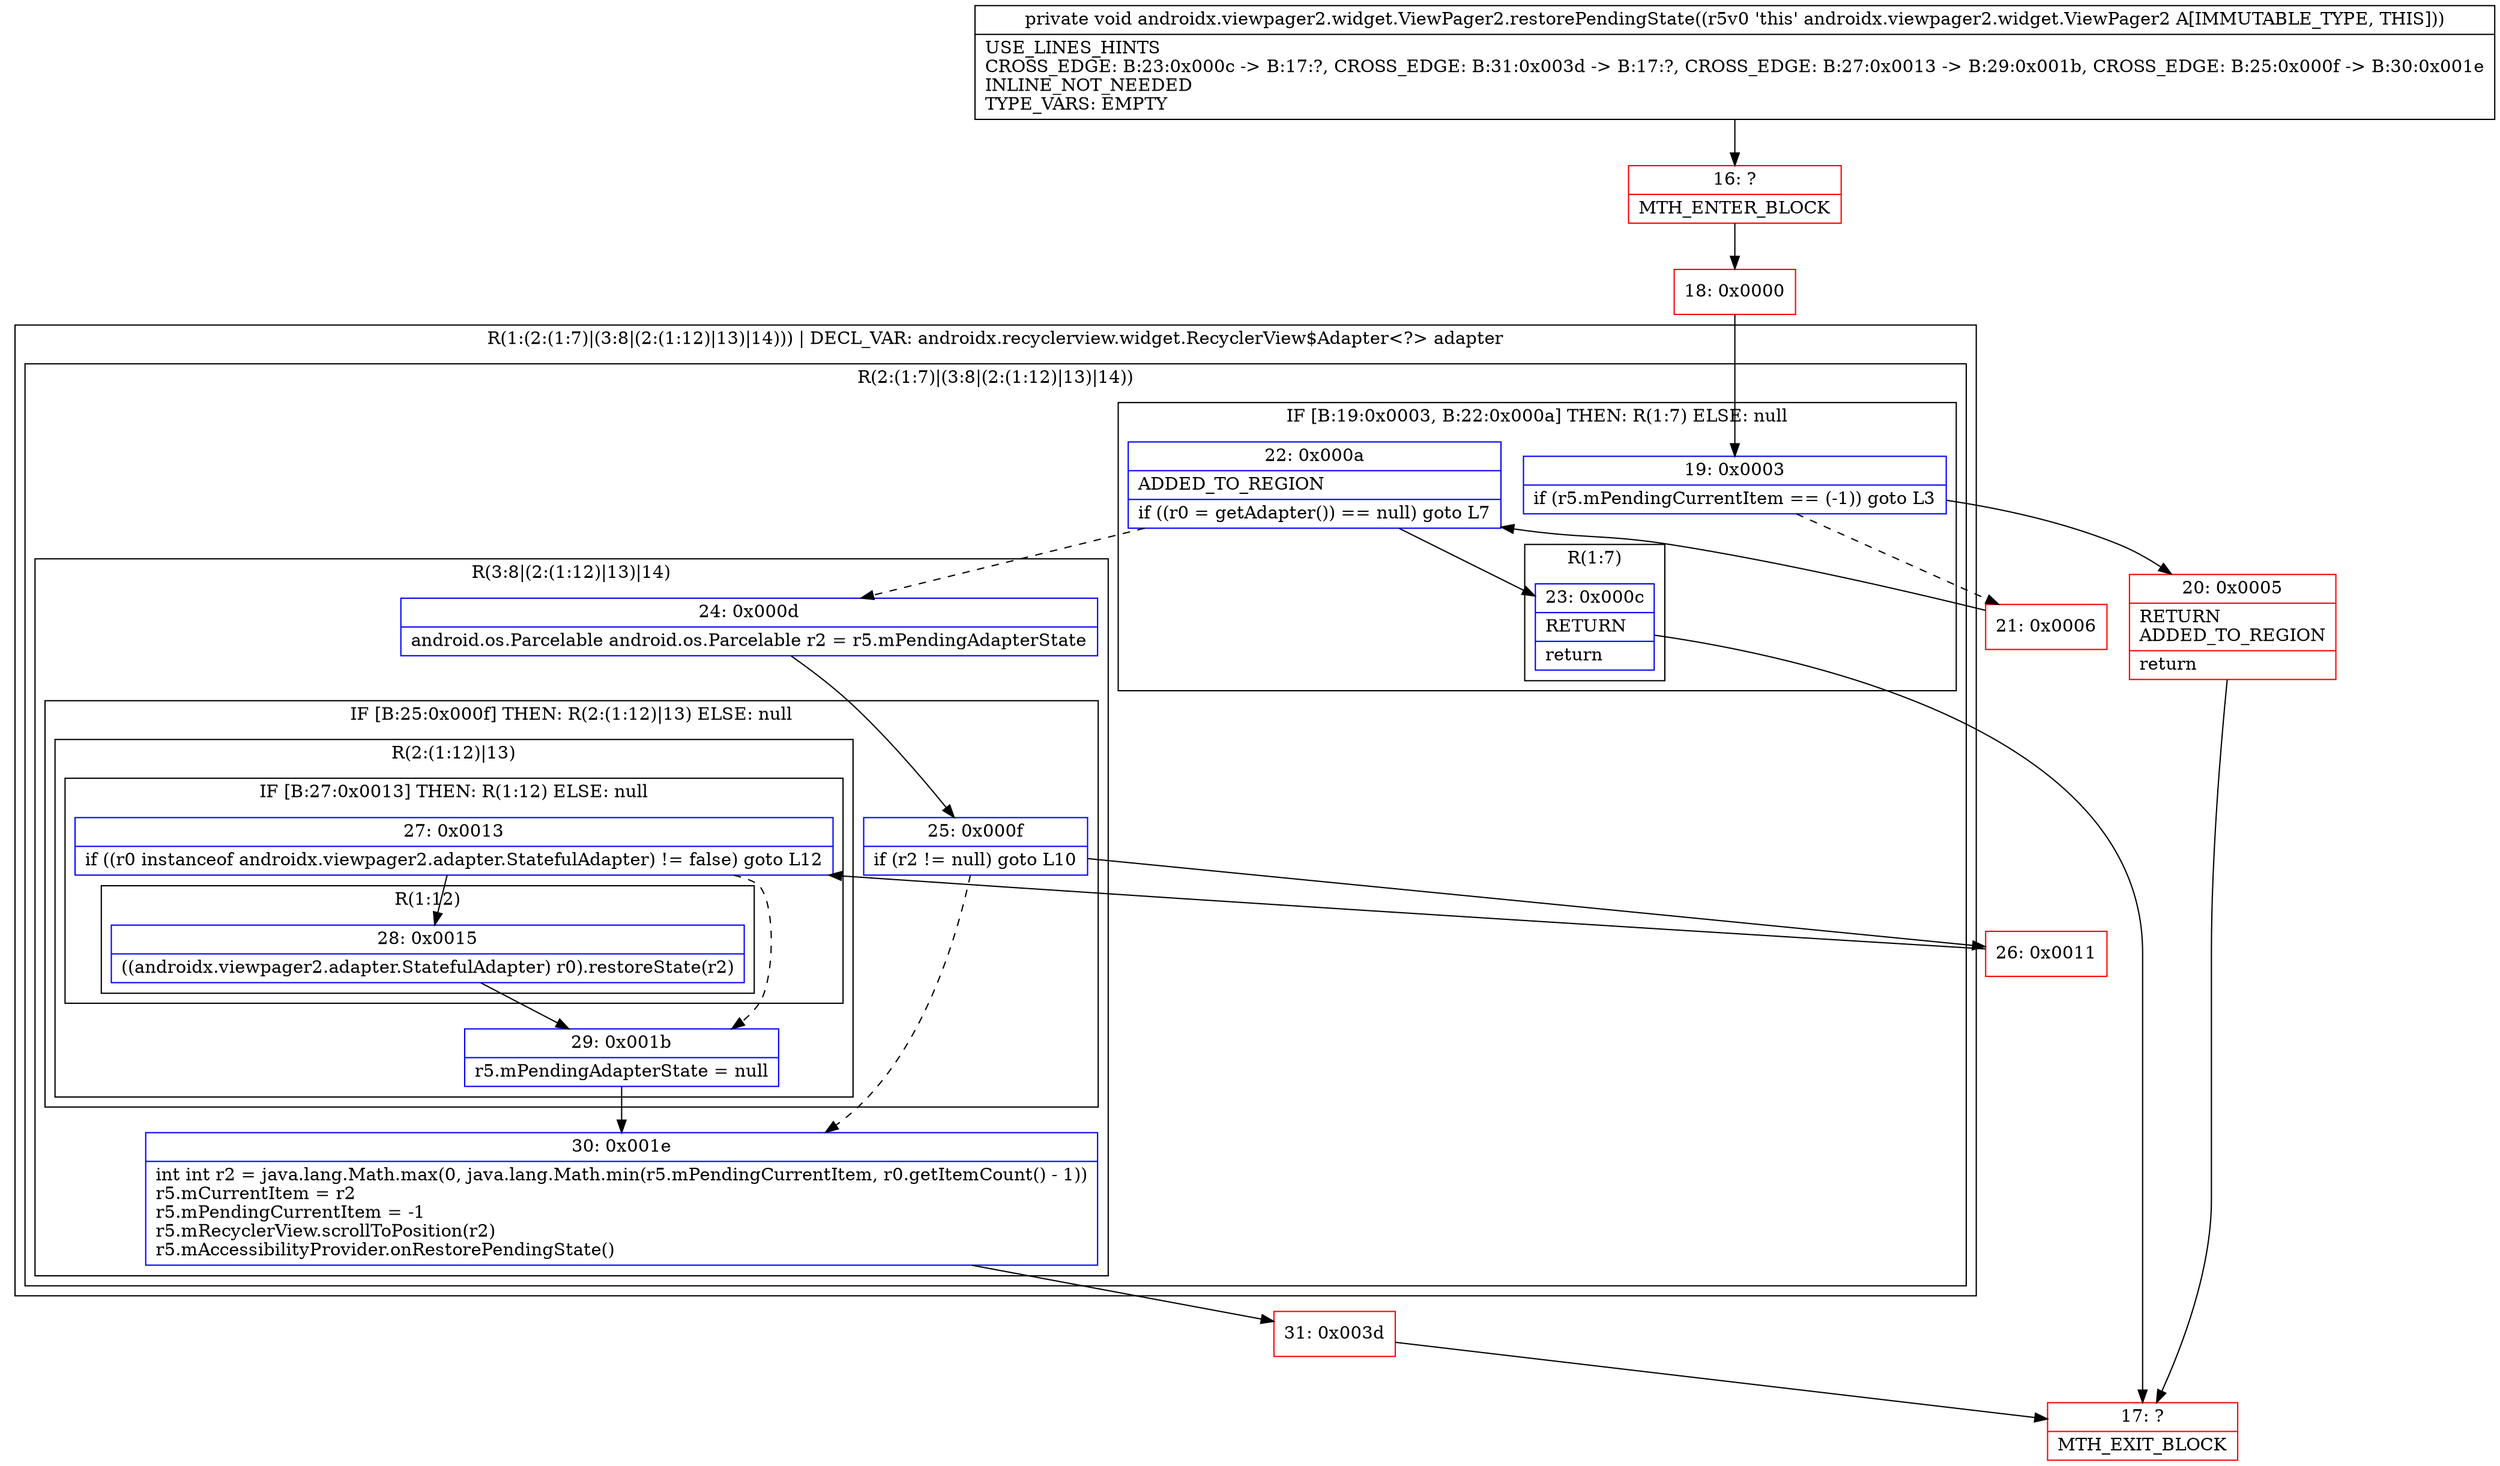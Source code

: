 digraph "CFG forandroidx.viewpager2.widget.ViewPager2.restorePendingState()V" {
subgraph cluster_Region_1537985492 {
label = "R(1:(2:(1:7)|(3:8|(2:(1:12)|13)|14))) | DECL_VAR: androidx.recyclerview.widget.RecyclerView$Adapter\<?\> adapter\l";
node [shape=record,color=blue];
subgraph cluster_Region_1195745289 {
label = "R(2:(1:7)|(3:8|(2:(1:12)|13)|14))";
node [shape=record,color=blue];
subgraph cluster_IfRegion_662860460 {
label = "IF [B:19:0x0003, B:22:0x000a] THEN: R(1:7) ELSE: null";
node [shape=record,color=blue];
Node_19 [shape=record,label="{19\:\ 0x0003|if (r5.mPendingCurrentItem == (\-1)) goto L3\l}"];
Node_22 [shape=record,label="{22\:\ 0x000a|ADDED_TO_REGION\l|if ((r0 = getAdapter()) == null) goto L7\l}"];
subgraph cluster_Region_1430121786 {
label = "R(1:7)";
node [shape=record,color=blue];
Node_23 [shape=record,label="{23\:\ 0x000c|RETURN\l|return\l}"];
}
}
subgraph cluster_Region_186673650 {
label = "R(3:8|(2:(1:12)|13)|14)";
node [shape=record,color=blue];
Node_24 [shape=record,label="{24\:\ 0x000d|android.os.Parcelable android.os.Parcelable r2 = r5.mPendingAdapterState\l}"];
subgraph cluster_IfRegion_1528919297 {
label = "IF [B:25:0x000f] THEN: R(2:(1:12)|13) ELSE: null";
node [shape=record,color=blue];
Node_25 [shape=record,label="{25\:\ 0x000f|if (r2 != null) goto L10\l}"];
subgraph cluster_Region_1355639074 {
label = "R(2:(1:12)|13)";
node [shape=record,color=blue];
subgraph cluster_IfRegion_979558106 {
label = "IF [B:27:0x0013] THEN: R(1:12) ELSE: null";
node [shape=record,color=blue];
Node_27 [shape=record,label="{27\:\ 0x0013|if ((r0 instanceof androidx.viewpager2.adapter.StatefulAdapter) != false) goto L12\l}"];
subgraph cluster_Region_1280934747 {
label = "R(1:12)";
node [shape=record,color=blue];
Node_28 [shape=record,label="{28\:\ 0x0015|((androidx.viewpager2.adapter.StatefulAdapter) r0).restoreState(r2)\l}"];
}
}
Node_29 [shape=record,label="{29\:\ 0x001b|r5.mPendingAdapterState = null\l}"];
}
}
Node_30 [shape=record,label="{30\:\ 0x001e|int int r2 = java.lang.Math.max(0, java.lang.Math.min(r5.mPendingCurrentItem, r0.getItemCount() \- 1))\lr5.mCurrentItem = r2\lr5.mPendingCurrentItem = \-1\lr5.mRecyclerView.scrollToPosition(r2)\lr5.mAccessibilityProvider.onRestorePendingState()\l}"];
}
}
}
Node_16 [shape=record,color=red,label="{16\:\ ?|MTH_ENTER_BLOCK\l}"];
Node_18 [shape=record,color=red,label="{18\:\ 0x0000}"];
Node_20 [shape=record,color=red,label="{20\:\ 0x0005|RETURN\lADDED_TO_REGION\l|return\l}"];
Node_17 [shape=record,color=red,label="{17\:\ ?|MTH_EXIT_BLOCK\l}"];
Node_21 [shape=record,color=red,label="{21\:\ 0x0006}"];
Node_26 [shape=record,color=red,label="{26\:\ 0x0011}"];
Node_31 [shape=record,color=red,label="{31\:\ 0x003d}"];
MethodNode[shape=record,label="{private void androidx.viewpager2.widget.ViewPager2.restorePendingState((r5v0 'this' androidx.viewpager2.widget.ViewPager2 A[IMMUTABLE_TYPE, THIS]))  | USE_LINES_HINTS\lCROSS_EDGE: B:23:0x000c \-\> B:17:?, CROSS_EDGE: B:31:0x003d \-\> B:17:?, CROSS_EDGE: B:27:0x0013 \-\> B:29:0x001b, CROSS_EDGE: B:25:0x000f \-\> B:30:0x001e\lINLINE_NOT_NEEDED\lTYPE_VARS: EMPTY\l}"];
MethodNode -> Node_16;Node_19 -> Node_20;
Node_19 -> Node_21[style=dashed];
Node_22 -> Node_23;
Node_22 -> Node_24[style=dashed];
Node_23 -> Node_17;
Node_24 -> Node_25;
Node_25 -> Node_26;
Node_25 -> Node_30[style=dashed];
Node_27 -> Node_28;
Node_27 -> Node_29[style=dashed];
Node_28 -> Node_29;
Node_29 -> Node_30;
Node_30 -> Node_31;
Node_16 -> Node_18;
Node_18 -> Node_19;
Node_20 -> Node_17;
Node_21 -> Node_22;
Node_26 -> Node_27;
Node_31 -> Node_17;
}

